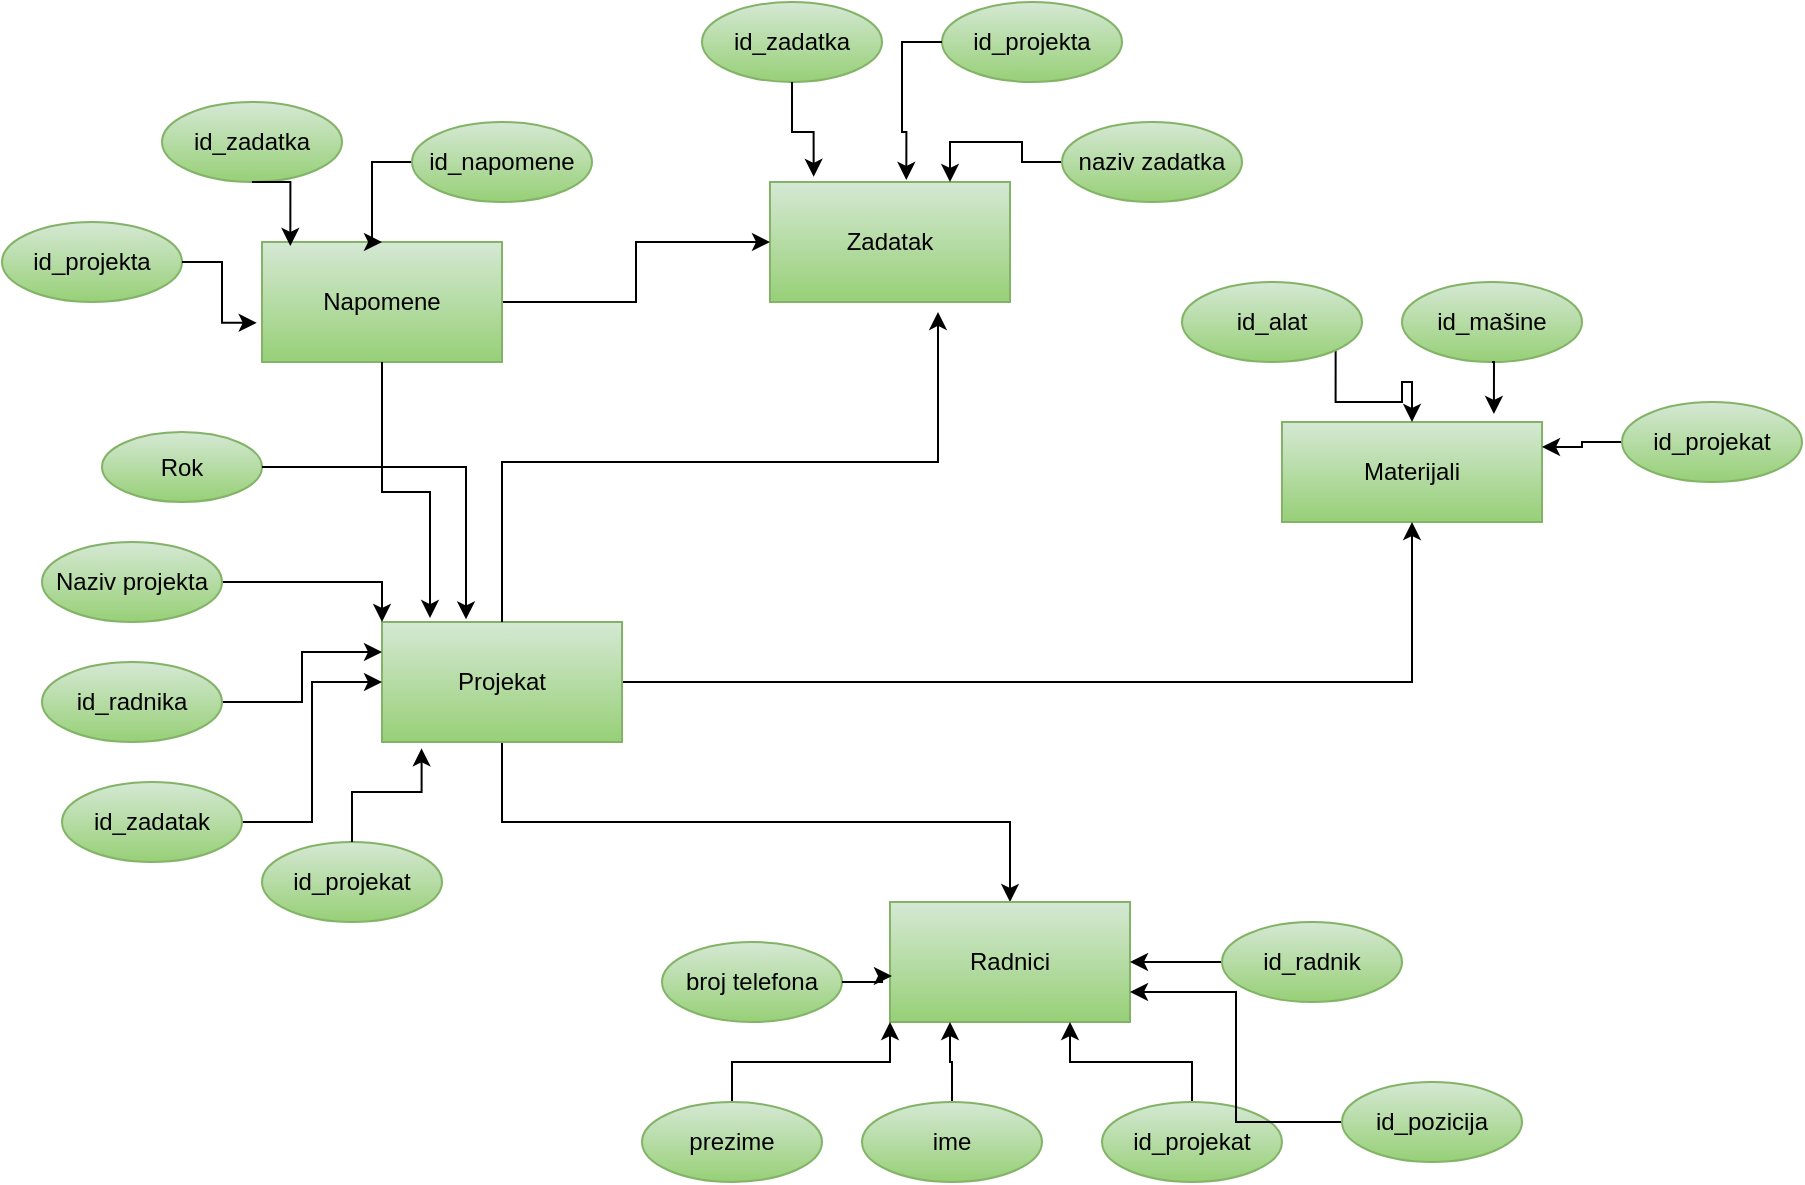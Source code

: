 <mxfile version="28.0.6">
  <diagram name="Page-1" id="3zFuYC80ST5rb82TjPb-">
    <mxGraphModel dx="1990" dy="1938" grid="1" gridSize="10" guides="1" tooltips="1" connect="1" arrows="1" fold="1" page="1" pageScale="1" pageWidth="827" pageHeight="1169" math="0" shadow="0">
      <root>
        <mxCell id="0" />
        <mxCell id="1" parent="0" />
        <mxCell id="ATIcLeIrrSWWEcnzNhp6-1" value="Materijali" style="rounded=0;whiteSpace=wrap;html=1;fillColor=#d5e8d4;gradientColor=#97d077;strokeColor=#82b366;" vertex="1" parent="1">
          <mxGeometry x="550" y="170" width="130" height="50" as="geometry" />
        </mxCell>
        <mxCell id="ATIcLeIrrSWWEcnzNhp6-27" style="edgeStyle=orthogonalEdgeStyle;rounded=0;orthogonalLoop=1;jettySize=auto;html=1;entryX=0.5;entryY=1;entryDx=0;entryDy=0;" edge="1" parent="1" source="ATIcLeIrrSWWEcnzNhp6-2" target="ATIcLeIrrSWWEcnzNhp6-1">
          <mxGeometry relative="1" as="geometry" />
        </mxCell>
        <mxCell id="ATIcLeIrrSWWEcnzNhp6-31" style="edgeStyle=orthogonalEdgeStyle;rounded=0;orthogonalLoop=1;jettySize=auto;html=1;exitX=0.5;exitY=1;exitDx=0;exitDy=0;entryX=0.5;entryY=0;entryDx=0;entryDy=0;" edge="1" parent="1" source="ATIcLeIrrSWWEcnzNhp6-2" target="ATIcLeIrrSWWEcnzNhp6-4">
          <mxGeometry relative="1" as="geometry" />
        </mxCell>
        <mxCell id="ATIcLeIrrSWWEcnzNhp6-2" value="Projekat" style="rounded=0;whiteSpace=wrap;html=1;fillColor=#d5e8d4;gradientColor=#97d077;strokeColor=#82b366;" vertex="1" parent="1">
          <mxGeometry x="100" y="270" width="120" height="60" as="geometry" />
        </mxCell>
        <mxCell id="ATIcLeIrrSWWEcnzNhp6-3" value="Zadatak" style="rounded=0;whiteSpace=wrap;html=1;fillColor=#d5e8d4;gradientColor=#97d077;strokeColor=#82b366;" vertex="1" parent="1">
          <mxGeometry x="294" y="50" width="120" height="60" as="geometry" />
        </mxCell>
        <mxCell id="ATIcLeIrrSWWEcnzNhp6-4" value="Radnici" style="rounded=0;whiteSpace=wrap;html=1;fillColor=#d5e8d4;gradientColor=#97d077;strokeColor=#82b366;" vertex="1" parent="1">
          <mxGeometry x="354" y="410" width="120" height="60" as="geometry" />
        </mxCell>
        <mxCell id="ATIcLeIrrSWWEcnzNhp6-30" style="edgeStyle=orthogonalEdgeStyle;rounded=0;orthogonalLoop=1;jettySize=auto;html=1;exitX=1;exitY=0.5;exitDx=0;exitDy=0;entryX=0;entryY=0.5;entryDx=0;entryDy=0;" edge="1" parent="1" source="ATIcLeIrrSWWEcnzNhp6-6" target="ATIcLeIrrSWWEcnzNhp6-3">
          <mxGeometry relative="1" as="geometry" />
        </mxCell>
        <mxCell id="ATIcLeIrrSWWEcnzNhp6-6" value="Napomene" style="rounded=0;whiteSpace=wrap;html=1;fillColor=#d5e8d4;gradientColor=#97d077;strokeColor=#82b366;" vertex="1" parent="1">
          <mxGeometry x="40" y="80" width="120" height="60" as="geometry" />
        </mxCell>
        <mxCell id="ATIcLeIrrSWWEcnzNhp6-11" style="edgeStyle=orthogonalEdgeStyle;rounded=0;orthogonalLoop=1;jettySize=auto;html=1;entryX=1;entryY=0.25;entryDx=0;entryDy=0;" edge="1" parent="1" source="ATIcLeIrrSWWEcnzNhp6-8" target="ATIcLeIrrSWWEcnzNhp6-1">
          <mxGeometry relative="1" as="geometry" />
        </mxCell>
        <mxCell id="ATIcLeIrrSWWEcnzNhp6-8" value="id_projekat" style="ellipse;whiteSpace=wrap;html=1;fillColor=#d5e8d4;gradientColor=#97d077;strokeColor=#82b366;" vertex="1" parent="1">
          <mxGeometry x="720" y="160" width="90" height="40" as="geometry" />
        </mxCell>
        <mxCell id="ATIcLeIrrSWWEcnzNhp6-9" value="id_mašine" style="ellipse;whiteSpace=wrap;html=1;fillColor=#d5e8d4;gradientColor=#97d077;strokeColor=#82b366;" vertex="1" parent="1">
          <mxGeometry x="610" y="100" width="90" height="40" as="geometry" />
        </mxCell>
        <mxCell id="ATIcLeIrrSWWEcnzNhp6-14" style="edgeStyle=orthogonalEdgeStyle;rounded=0;orthogonalLoop=1;jettySize=auto;html=1;exitX=1;exitY=1;exitDx=0;exitDy=0;entryX=0.5;entryY=0;entryDx=0;entryDy=0;" edge="1" parent="1" source="ATIcLeIrrSWWEcnzNhp6-10" target="ATIcLeIrrSWWEcnzNhp6-1">
          <mxGeometry relative="1" as="geometry" />
        </mxCell>
        <mxCell id="ATIcLeIrrSWWEcnzNhp6-10" value="id_alat" style="ellipse;whiteSpace=wrap;html=1;fillColor=#d5e8d4;gradientColor=#97d077;strokeColor=#82b366;" vertex="1" parent="1">
          <mxGeometry x="500" y="100" width="90" height="40" as="geometry" />
        </mxCell>
        <mxCell id="ATIcLeIrrSWWEcnzNhp6-12" style="edgeStyle=orthogonalEdgeStyle;rounded=0;orthogonalLoop=1;jettySize=auto;html=1;exitX=0.5;exitY=1;exitDx=0;exitDy=0;entryX=0.815;entryY=-0.08;entryDx=0;entryDy=0;entryPerimeter=0;" edge="1" parent="1" source="ATIcLeIrrSWWEcnzNhp6-9" target="ATIcLeIrrSWWEcnzNhp6-1">
          <mxGeometry relative="1" as="geometry" />
        </mxCell>
        <mxCell id="ATIcLeIrrSWWEcnzNhp6-26" style="edgeStyle=orthogonalEdgeStyle;rounded=0;orthogonalLoop=1;jettySize=auto;html=1;entryX=1;entryY=0.5;entryDx=0;entryDy=0;" edge="1" parent="1" source="ATIcLeIrrSWWEcnzNhp6-15" target="ATIcLeIrrSWWEcnzNhp6-4">
          <mxGeometry relative="1" as="geometry" />
        </mxCell>
        <mxCell id="ATIcLeIrrSWWEcnzNhp6-15" value="id_radnik" style="ellipse;whiteSpace=wrap;html=1;fillColor=#d5e8d4;gradientColor=#97d077;strokeColor=#82b366;" vertex="1" parent="1">
          <mxGeometry x="520" y="420" width="90" height="40" as="geometry" />
        </mxCell>
        <mxCell id="ATIcLeIrrSWWEcnzNhp6-23" style="edgeStyle=orthogonalEdgeStyle;rounded=0;orthogonalLoop=1;jettySize=auto;html=1;entryX=0.25;entryY=1;entryDx=0;entryDy=0;" edge="1" parent="1" source="ATIcLeIrrSWWEcnzNhp6-16" target="ATIcLeIrrSWWEcnzNhp6-4">
          <mxGeometry relative="1" as="geometry" />
        </mxCell>
        <mxCell id="ATIcLeIrrSWWEcnzNhp6-16" value="ime" style="ellipse;whiteSpace=wrap;html=1;fillColor=#d5e8d4;gradientColor=#97d077;strokeColor=#82b366;" vertex="1" parent="1">
          <mxGeometry x="340" y="510" width="90" height="40" as="geometry" />
        </mxCell>
        <mxCell id="ATIcLeIrrSWWEcnzNhp6-24" style="edgeStyle=orthogonalEdgeStyle;rounded=0;orthogonalLoop=1;jettySize=auto;html=1;entryX=0.75;entryY=1;entryDx=0;entryDy=0;" edge="1" parent="1" source="ATIcLeIrrSWWEcnzNhp6-17" target="ATIcLeIrrSWWEcnzNhp6-4">
          <mxGeometry relative="1" as="geometry" />
        </mxCell>
        <mxCell id="ATIcLeIrrSWWEcnzNhp6-17" value="id_projekat" style="ellipse;whiteSpace=wrap;html=1;fillColor=#d5e8d4;gradientColor=#97d077;strokeColor=#82b366;" vertex="1" parent="1">
          <mxGeometry x="460" y="510" width="90" height="40" as="geometry" />
        </mxCell>
        <mxCell id="ATIcLeIrrSWWEcnzNhp6-25" style="edgeStyle=orthogonalEdgeStyle;rounded=0;orthogonalLoop=1;jettySize=auto;html=1;exitX=0;exitY=0.5;exitDx=0;exitDy=0;entryX=1;entryY=0.75;entryDx=0;entryDy=0;" edge="1" parent="1" source="ATIcLeIrrSWWEcnzNhp6-18" target="ATIcLeIrrSWWEcnzNhp6-4">
          <mxGeometry relative="1" as="geometry" />
        </mxCell>
        <mxCell id="ATIcLeIrrSWWEcnzNhp6-18" value="id_pozicija" style="ellipse;whiteSpace=wrap;html=1;fillColor=#d5e8d4;gradientColor=#97d077;strokeColor=#82b366;" vertex="1" parent="1">
          <mxGeometry x="580" y="500" width="90" height="40" as="geometry" />
        </mxCell>
        <mxCell id="ATIcLeIrrSWWEcnzNhp6-22" style="edgeStyle=orthogonalEdgeStyle;rounded=0;orthogonalLoop=1;jettySize=auto;html=1;exitX=0.5;exitY=0;exitDx=0;exitDy=0;entryX=0;entryY=1;entryDx=0;entryDy=0;" edge="1" parent="1" source="ATIcLeIrrSWWEcnzNhp6-19" target="ATIcLeIrrSWWEcnzNhp6-4">
          <mxGeometry relative="1" as="geometry" />
        </mxCell>
        <mxCell id="ATIcLeIrrSWWEcnzNhp6-19" value="prezime" style="ellipse;whiteSpace=wrap;html=1;fillColor=#d5e8d4;gradientColor=#97d077;strokeColor=#82b366;" vertex="1" parent="1">
          <mxGeometry x="230" y="510" width="90" height="40" as="geometry" />
        </mxCell>
        <mxCell id="ATIcLeIrrSWWEcnzNhp6-20" value="broj telefona" style="ellipse;whiteSpace=wrap;html=1;fillColor=#d5e8d4;gradientColor=#97d077;strokeColor=#82b366;" vertex="1" parent="1">
          <mxGeometry x="240" y="430" width="90" height="40" as="geometry" />
        </mxCell>
        <mxCell id="ATIcLeIrrSWWEcnzNhp6-21" style="edgeStyle=orthogonalEdgeStyle;rounded=0;orthogonalLoop=1;jettySize=auto;html=1;entryX=0.008;entryY=0.617;entryDx=0;entryDy=0;entryPerimeter=0;" edge="1" parent="1" source="ATIcLeIrrSWWEcnzNhp6-20" target="ATIcLeIrrSWWEcnzNhp6-4">
          <mxGeometry relative="1" as="geometry" />
        </mxCell>
        <mxCell id="ATIcLeIrrSWWEcnzNhp6-28" style="edgeStyle=orthogonalEdgeStyle;rounded=0;orthogonalLoop=1;jettySize=auto;html=1;exitX=0.5;exitY=0;exitDx=0;exitDy=0;entryX=0.7;entryY=1.083;entryDx=0;entryDy=0;entryPerimeter=0;" edge="1" parent="1" source="ATIcLeIrrSWWEcnzNhp6-2" target="ATIcLeIrrSWWEcnzNhp6-3">
          <mxGeometry relative="1" as="geometry" />
        </mxCell>
        <mxCell id="ATIcLeIrrSWWEcnzNhp6-29" style="edgeStyle=orthogonalEdgeStyle;rounded=0;orthogonalLoop=1;jettySize=auto;html=1;entryX=0.2;entryY=-0.033;entryDx=0;entryDy=0;entryPerimeter=0;" edge="1" parent="1" source="ATIcLeIrrSWWEcnzNhp6-6" target="ATIcLeIrrSWWEcnzNhp6-2">
          <mxGeometry relative="1" as="geometry" />
        </mxCell>
        <mxCell id="ATIcLeIrrSWWEcnzNhp6-37" style="edgeStyle=orthogonalEdgeStyle;rounded=0;orthogonalLoop=1;jettySize=auto;html=1;entryX=0;entryY=0;entryDx=0;entryDy=0;" edge="1" parent="1" source="ATIcLeIrrSWWEcnzNhp6-33" target="ATIcLeIrrSWWEcnzNhp6-2">
          <mxGeometry relative="1" as="geometry" />
        </mxCell>
        <mxCell id="ATIcLeIrrSWWEcnzNhp6-33" value="Naziv projekta" style="ellipse;whiteSpace=wrap;html=1;fillColor=#d5e8d4;gradientColor=#97d077;strokeColor=#82b366;" vertex="1" parent="1">
          <mxGeometry x="-70" y="230" width="90" height="40" as="geometry" />
        </mxCell>
        <mxCell id="ATIcLeIrrSWWEcnzNhp6-34" value="id_projekat" style="ellipse;whiteSpace=wrap;html=1;fillColor=#d5e8d4;gradientColor=#97d077;strokeColor=#82b366;" vertex="1" parent="1">
          <mxGeometry x="40" y="380" width="90" height="40" as="geometry" />
        </mxCell>
        <mxCell id="ATIcLeIrrSWWEcnzNhp6-39" style="edgeStyle=orthogonalEdgeStyle;rounded=0;orthogonalLoop=1;jettySize=auto;html=1;exitX=1;exitY=0.5;exitDx=0;exitDy=0;entryX=0;entryY=0.5;entryDx=0;entryDy=0;" edge="1" parent="1" source="ATIcLeIrrSWWEcnzNhp6-35" target="ATIcLeIrrSWWEcnzNhp6-2">
          <mxGeometry relative="1" as="geometry" />
        </mxCell>
        <mxCell id="ATIcLeIrrSWWEcnzNhp6-35" value="id_zadatak" style="ellipse;whiteSpace=wrap;html=1;fillColor=#d5e8d4;gradientColor=#97d077;strokeColor=#82b366;" vertex="1" parent="1">
          <mxGeometry x="-60" y="350" width="90" height="40" as="geometry" />
        </mxCell>
        <mxCell id="ATIcLeIrrSWWEcnzNhp6-38" style="edgeStyle=orthogonalEdgeStyle;rounded=0;orthogonalLoop=1;jettySize=auto;html=1;exitX=1;exitY=0.5;exitDx=0;exitDy=0;entryX=0;entryY=0.25;entryDx=0;entryDy=0;" edge="1" parent="1" source="ATIcLeIrrSWWEcnzNhp6-36" target="ATIcLeIrrSWWEcnzNhp6-2">
          <mxGeometry relative="1" as="geometry" />
        </mxCell>
        <mxCell id="ATIcLeIrrSWWEcnzNhp6-36" value="id_radnika" style="ellipse;whiteSpace=wrap;html=1;fillColor=#d5e8d4;gradientColor=#97d077;strokeColor=#82b366;" vertex="1" parent="1">
          <mxGeometry x="-70" y="290" width="90" height="40" as="geometry" />
        </mxCell>
        <mxCell id="ATIcLeIrrSWWEcnzNhp6-40" style="edgeStyle=orthogonalEdgeStyle;rounded=0;orthogonalLoop=1;jettySize=auto;html=1;exitX=0.5;exitY=0;exitDx=0;exitDy=0;entryX=0.165;entryY=1.053;entryDx=0;entryDy=0;entryPerimeter=0;" edge="1" parent="1" source="ATIcLeIrrSWWEcnzNhp6-34" target="ATIcLeIrrSWWEcnzNhp6-2">
          <mxGeometry relative="1" as="geometry" />
        </mxCell>
        <mxCell id="ATIcLeIrrSWWEcnzNhp6-46" style="edgeStyle=orthogonalEdgeStyle;rounded=0;orthogonalLoop=1;jettySize=auto;html=1;exitX=0;exitY=0.5;exitDx=0;exitDy=0;entryX=0.5;entryY=0;entryDx=0;entryDy=0;" edge="1" parent="1" source="ATIcLeIrrSWWEcnzNhp6-41" target="ATIcLeIrrSWWEcnzNhp6-6">
          <mxGeometry relative="1" as="geometry" />
        </mxCell>
        <mxCell id="ATIcLeIrrSWWEcnzNhp6-41" value="id_napomene" style="ellipse;whiteSpace=wrap;html=1;fillColor=#d5e8d4;gradientColor=#97d077;strokeColor=#82b366;" vertex="1" parent="1">
          <mxGeometry x="115" y="20" width="90" height="40" as="geometry" />
        </mxCell>
        <mxCell id="ATIcLeIrrSWWEcnzNhp6-42" value="id_projekta" style="ellipse;whiteSpace=wrap;html=1;fillColor=#d5e8d4;gradientColor=#97d077;strokeColor=#82b366;" vertex="1" parent="1">
          <mxGeometry x="-90" y="70" width="90" height="40" as="geometry" />
        </mxCell>
        <mxCell id="ATIcLeIrrSWWEcnzNhp6-43" value="id_zadatka" style="ellipse;whiteSpace=wrap;html=1;fillColor=#d5e8d4;gradientColor=#97d077;strokeColor=#82b366;" vertex="1" parent="1">
          <mxGeometry x="-10" y="10" width="90" height="40" as="geometry" />
        </mxCell>
        <mxCell id="ATIcLeIrrSWWEcnzNhp6-44" style="edgeStyle=orthogonalEdgeStyle;rounded=0;orthogonalLoop=1;jettySize=auto;html=1;entryX=-0.022;entryY=0.673;entryDx=0;entryDy=0;entryPerimeter=0;" edge="1" parent="1" source="ATIcLeIrrSWWEcnzNhp6-42" target="ATIcLeIrrSWWEcnzNhp6-6">
          <mxGeometry relative="1" as="geometry" />
        </mxCell>
        <mxCell id="ATIcLeIrrSWWEcnzNhp6-45" style="edgeStyle=orthogonalEdgeStyle;rounded=0;orthogonalLoop=1;jettySize=auto;html=1;exitX=0.5;exitY=1;exitDx=0;exitDy=0;entryX=0.118;entryY=0.033;entryDx=0;entryDy=0;entryPerimeter=0;" edge="1" parent="1" source="ATIcLeIrrSWWEcnzNhp6-43" target="ATIcLeIrrSWWEcnzNhp6-6">
          <mxGeometry relative="1" as="geometry" />
        </mxCell>
        <mxCell id="ATIcLeIrrSWWEcnzNhp6-52" style="edgeStyle=orthogonalEdgeStyle;rounded=0;orthogonalLoop=1;jettySize=auto;html=1;exitX=0;exitY=0.5;exitDx=0;exitDy=0;entryX=0.75;entryY=0;entryDx=0;entryDy=0;" edge="1" parent="1" source="ATIcLeIrrSWWEcnzNhp6-47" target="ATIcLeIrrSWWEcnzNhp6-3">
          <mxGeometry relative="1" as="geometry" />
        </mxCell>
        <mxCell id="ATIcLeIrrSWWEcnzNhp6-47" value="naziv zadatka" style="ellipse;whiteSpace=wrap;html=1;fillColor=#d5e8d4;gradientColor=#97d077;strokeColor=#82b366;" vertex="1" parent="1">
          <mxGeometry x="440" y="20" width="90" height="40" as="geometry" />
        </mxCell>
        <mxCell id="ATIcLeIrrSWWEcnzNhp6-48" value="id_projekta" style="ellipse;whiteSpace=wrap;html=1;fillColor=#d5e8d4;gradientColor=#97d077;strokeColor=#82b366;" vertex="1" parent="1">
          <mxGeometry x="380" y="-40" width="90" height="40" as="geometry" />
        </mxCell>
        <mxCell id="ATIcLeIrrSWWEcnzNhp6-49" value="id_zadatka" style="ellipse;whiteSpace=wrap;html=1;fillColor=#d5e8d4;gradientColor=#97d077;strokeColor=#82b366;" vertex="1" parent="1">
          <mxGeometry x="260" y="-40" width="90" height="40" as="geometry" />
        </mxCell>
        <mxCell id="ATIcLeIrrSWWEcnzNhp6-50" style="edgeStyle=orthogonalEdgeStyle;rounded=0;orthogonalLoop=1;jettySize=auto;html=1;entryX=0.182;entryY=-0.043;entryDx=0;entryDy=0;entryPerimeter=0;" edge="1" parent="1" source="ATIcLeIrrSWWEcnzNhp6-49" target="ATIcLeIrrSWWEcnzNhp6-3">
          <mxGeometry relative="1" as="geometry" />
        </mxCell>
        <mxCell id="ATIcLeIrrSWWEcnzNhp6-51" style="edgeStyle=orthogonalEdgeStyle;rounded=0;orthogonalLoop=1;jettySize=auto;html=1;exitX=0;exitY=0.5;exitDx=0;exitDy=0;entryX=0.568;entryY=-0.017;entryDx=0;entryDy=0;entryPerimeter=0;" edge="1" parent="1" source="ATIcLeIrrSWWEcnzNhp6-48" target="ATIcLeIrrSWWEcnzNhp6-3">
          <mxGeometry relative="1" as="geometry" />
        </mxCell>
        <mxCell id="ATIcLeIrrSWWEcnzNhp6-53" value="Rok" style="ellipse;whiteSpace=wrap;html=1;fillColor=#d5e8d4;gradientColor=#97d077;strokeColor=#82b366;" vertex="1" parent="1">
          <mxGeometry x="-40" y="175" width="80" height="35" as="geometry" />
        </mxCell>
        <mxCell id="ATIcLeIrrSWWEcnzNhp6-54" style="edgeStyle=orthogonalEdgeStyle;rounded=0;orthogonalLoop=1;jettySize=auto;html=1;entryX=0.35;entryY=-0.022;entryDx=0;entryDy=0;entryPerimeter=0;" edge="1" parent="1" source="ATIcLeIrrSWWEcnzNhp6-53" target="ATIcLeIrrSWWEcnzNhp6-2">
          <mxGeometry relative="1" as="geometry" />
        </mxCell>
      </root>
    </mxGraphModel>
  </diagram>
</mxfile>
